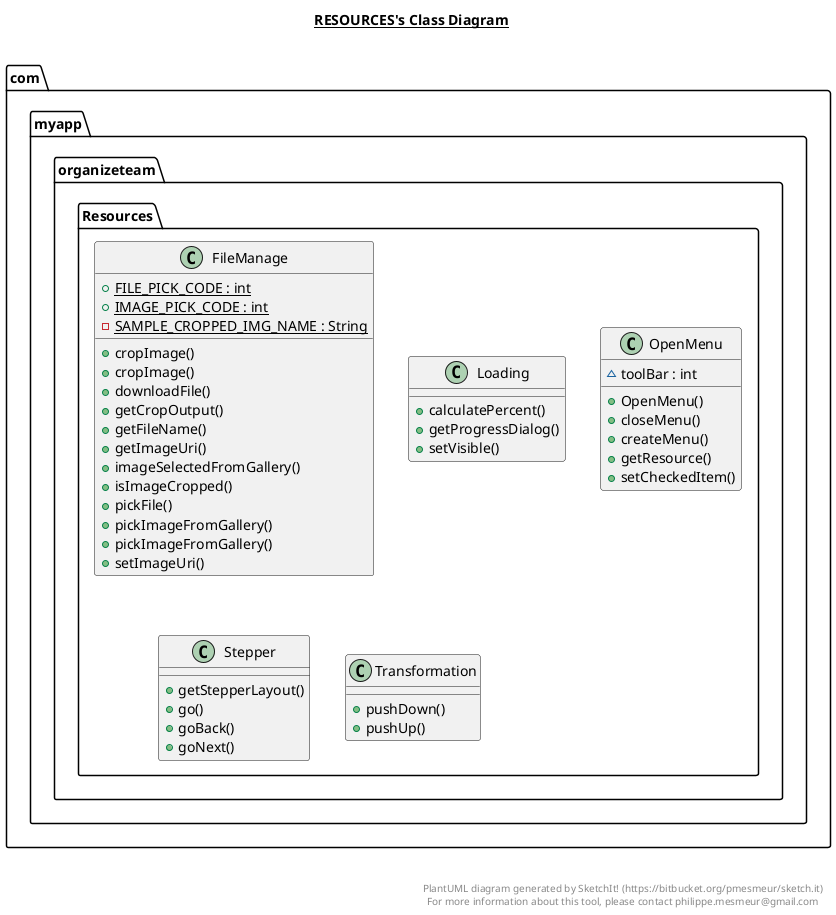 @startuml

title __RESOURCES's Class Diagram__\n

  namespace com.myapp.organizeteam.Resources {
    class com.myapp.organizeteam.Resources.FileManage {
        {static} + FILE_PICK_CODE : int
        {static} + IMAGE_PICK_CODE : int
        {static} - SAMPLE_CROPPED_IMG_NAME : String
        + cropImage()
        + cropImage()
        + downloadFile()
        + getCropOutput()
        + getFileName()
        + getImageUri()
        + imageSelectedFromGallery()
        + isImageCropped()
        + pickFile()
        + pickImageFromGallery()
        + pickImageFromGallery()
        + setImageUri()
    }
  }
  

  namespace com.myapp.organizeteam.Resources {
    class com.myapp.organizeteam.Resources.Loading {
        + calculatePercent()
        + getProgressDialog()
        + setVisible()
    }
  }
  

  namespace com.myapp.organizeteam.Resources {
    class com.myapp.organizeteam.Resources.OpenMenu {
        ~ toolBar : int
        + OpenMenu()
        + closeMenu()
        + createMenu()
        + getResource()
        + setCheckedItem()
    }
  }
  

  namespace com.myapp.organizeteam.Resources {
    class com.myapp.organizeteam.Resources.Stepper {
        + getStepperLayout()
        + go()
        + goBack()
        + goNext()
    }
  }
  

  namespace com.myapp.organizeteam.Resources {
    class com.myapp.organizeteam.Resources.Transformation {
        + pushDown()
        + pushUp()
    }
  }
  



right footer


PlantUML diagram generated by SketchIt! (https://bitbucket.org/pmesmeur/sketch.it)
For more information about this tool, please contact philippe.mesmeur@gmail.com
endfooter

@enduml
